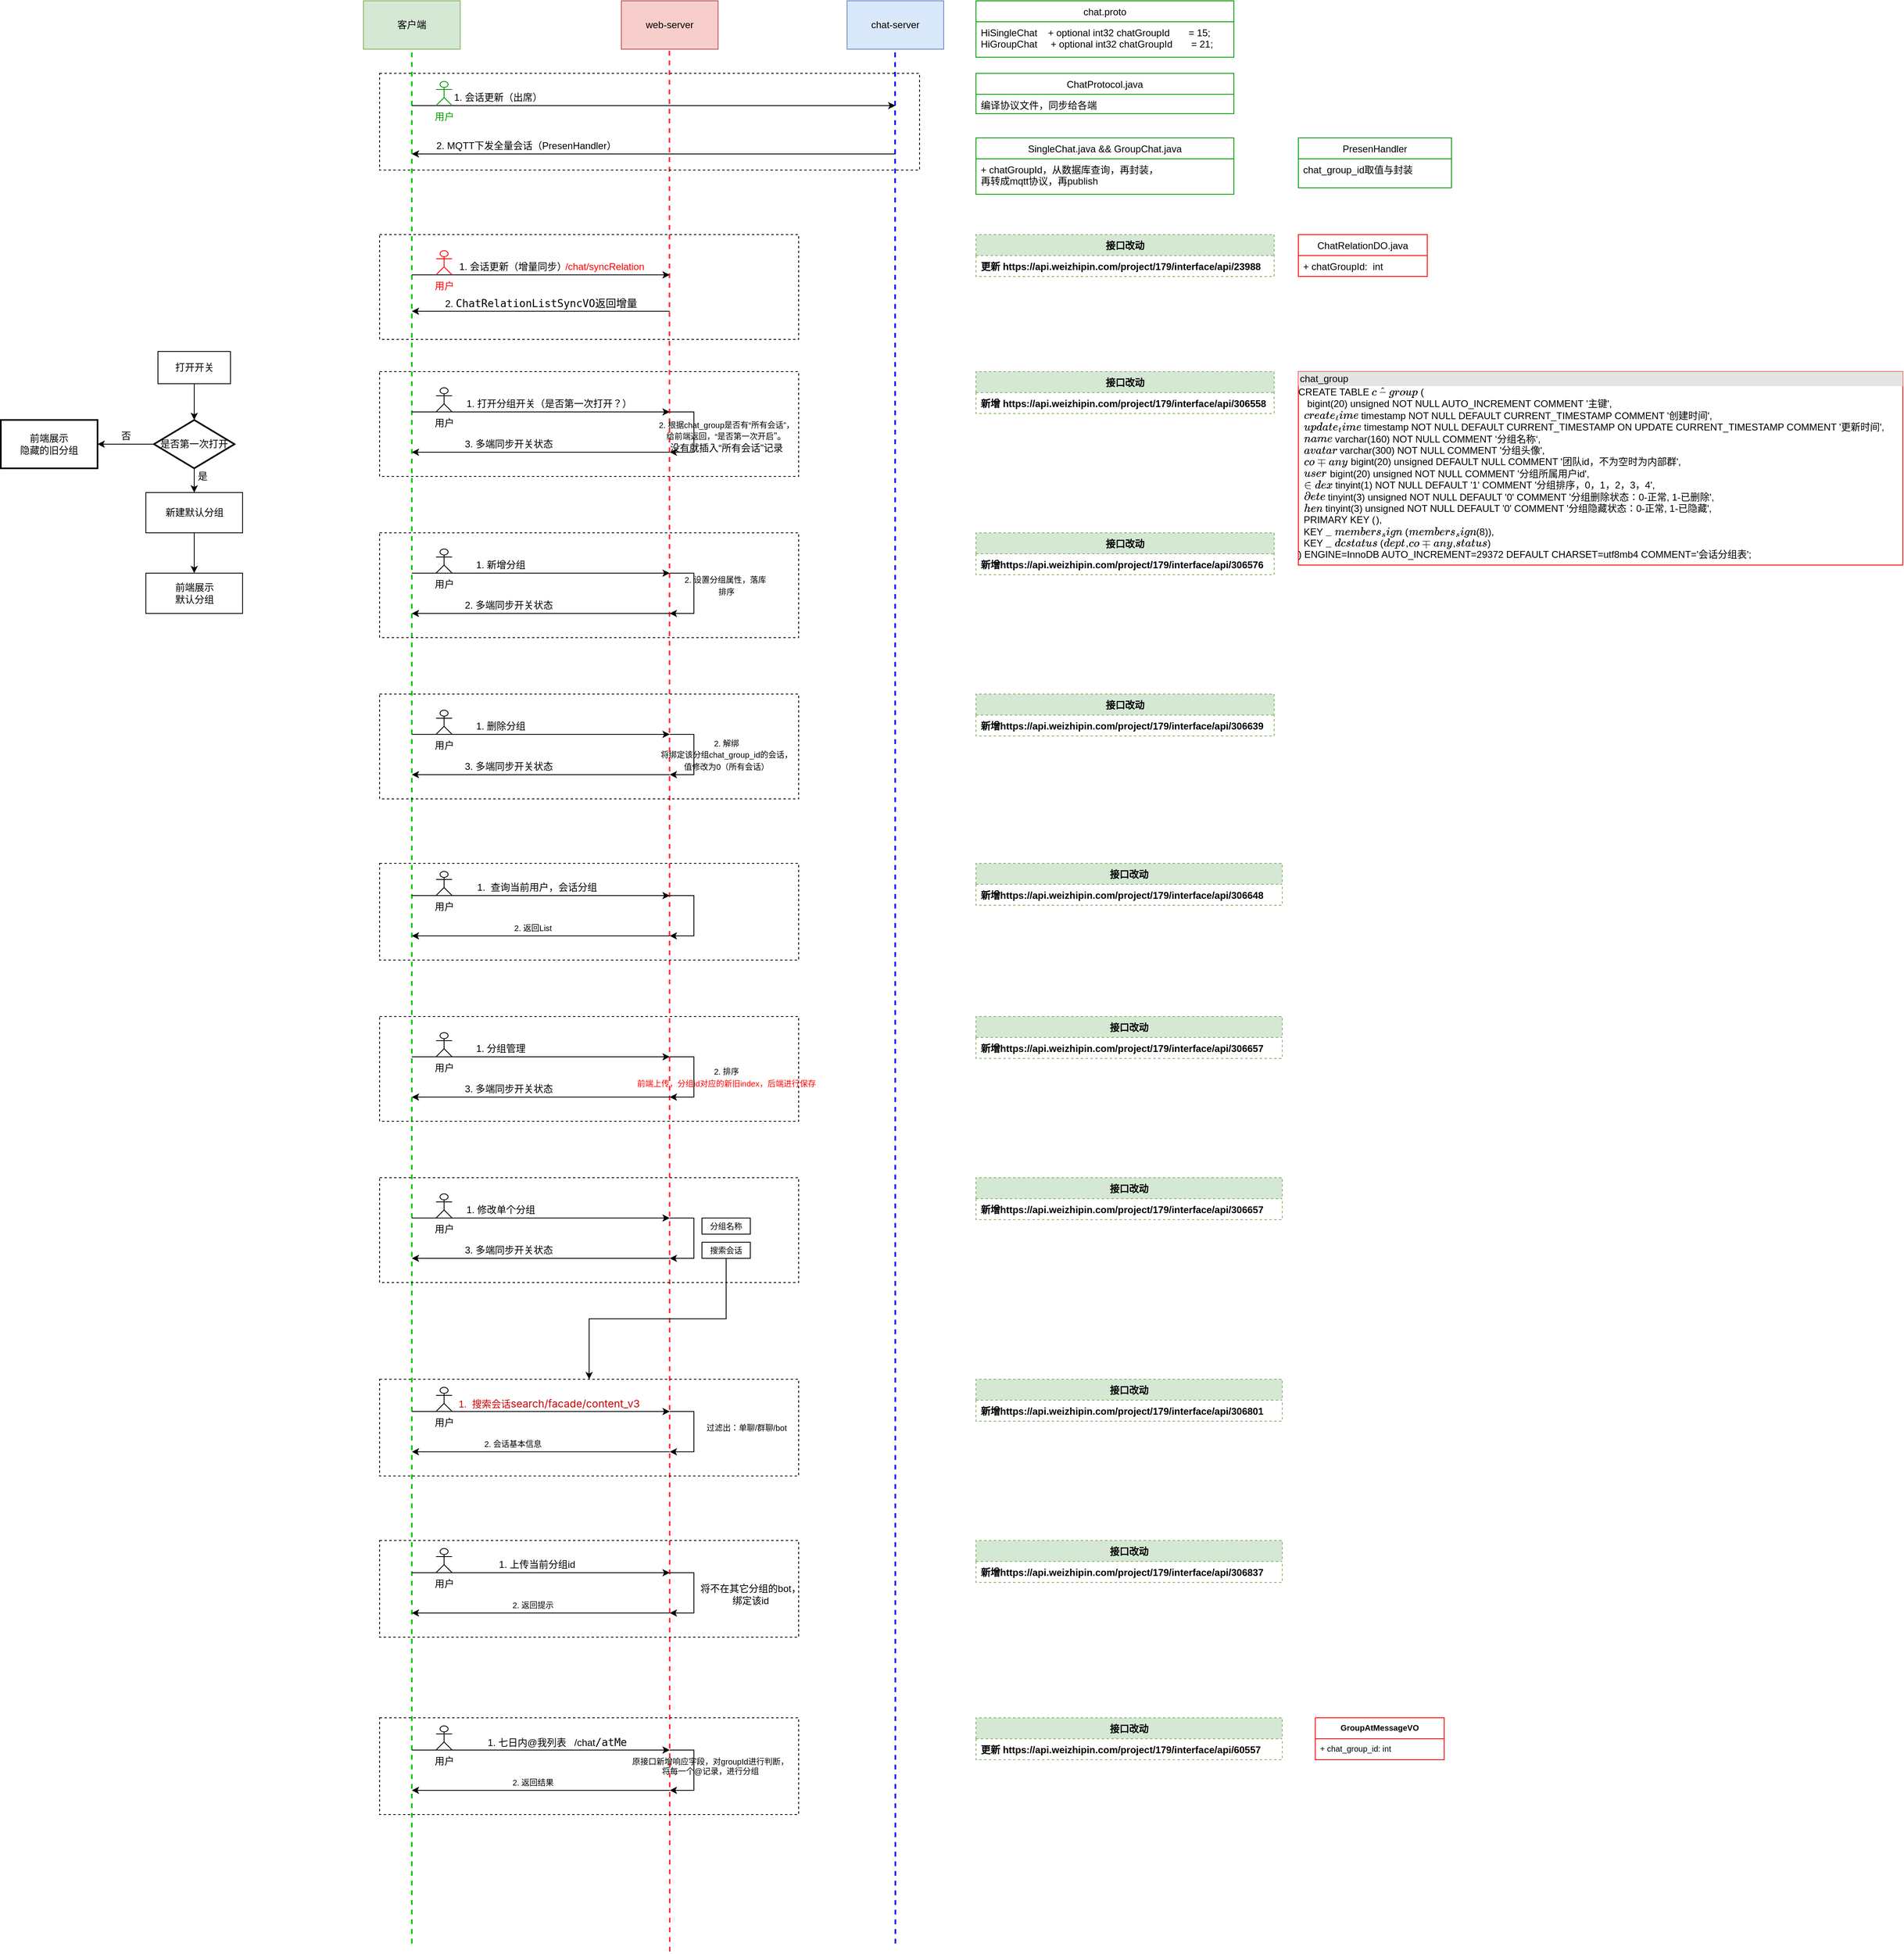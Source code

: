 <mxfile version="18.0.7" type="github">
  <diagram id="2Kw0UDBsUmubdd8x-OYx" name="Page-1">
    <mxGraphModel dx="2118" dy="706" grid="1" gridSize="10" guides="1" tooltips="1" connect="1" arrows="1" fold="1" page="1" pageScale="1" pageWidth="827" pageHeight="1169" math="0" shadow="0">
      <root>
        <mxCell id="0" />
        <mxCell id="1" parent="0" />
        <mxCell id="W-_6HZPZvxM8ELVaEarW-81" value="" style="rounded=0;whiteSpace=wrap;html=1;labelBackgroundColor=none;fontColor=#000000;strokeColor=#000000;dashed=1;fillColor=none;" parent="1" vertex="1">
          <mxGeometry x="80" y="530" width="520" height="130" as="geometry" />
        </mxCell>
        <mxCell id="W-_6HZPZvxM8ELVaEarW-2" value="客户端" style="rounded=0;whiteSpace=wrap;html=1;fillColor=#d5e8d4;strokeColor=#82b366;" parent="1" vertex="1">
          <mxGeometry x="60" y="70" width="120" height="60" as="geometry" />
        </mxCell>
        <mxCell id="W-_6HZPZvxM8ELVaEarW-3" value="web-server" style="rounded=0;whiteSpace=wrap;html=1;fillColor=#f8cecc;strokeColor=#b85450;" parent="1" vertex="1">
          <mxGeometry x="380" y="70" width="120" height="60" as="geometry" />
        </mxCell>
        <mxCell id="W-_6HZPZvxM8ELVaEarW-5" value="" style="endArrow=none;dashed=1;html=1;rounded=0;entryX=0.5;entryY=1;entryDx=0;entryDy=0;strokeColor=#00CC00;strokeWidth=2;" parent="1" target="W-_6HZPZvxM8ELVaEarW-2" edge="1">
          <mxGeometry width="50" height="50" relative="1" as="geometry">
            <mxPoint x="120" y="2480" as="sourcePoint" />
            <mxPoint x="530" y="240" as="targetPoint" />
          </mxGeometry>
        </mxCell>
        <mxCell id="W-_6HZPZvxM8ELVaEarW-6" value="" style="endArrow=none;html=1;rounded=0;entryX=0.5;entryY=1;entryDx=0;entryDy=0;strokeWidth=2;strokeColor=#FF3333;dashed=1;" parent="1" edge="1">
          <mxGeometry width="50" height="50" relative="1" as="geometry">
            <mxPoint x="440" y="2490" as="sourcePoint" />
            <mxPoint x="439.63" y="130" as="targetPoint" />
          </mxGeometry>
        </mxCell>
        <mxCell id="W-_6HZPZvxM8ELVaEarW-8" value="chat-server" style="rounded=0;whiteSpace=wrap;html=1;fillColor=#dae8fc;strokeColor=#6c8ebf;" parent="1" vertex="1">
          <mxGeometry x="660" y="70" width="120" height="60" as="geometry" />
        </mxCell>
        <mxCell id="W-_6HZPZvxM8ELVaEarW-9" value="" style="endArrow=none;dashed=1;html=1;entryX=0.5;entryY=1;entryDx=0;entryDy=0;strokeColor=#0000FF;curved=1;strokeWidth=2;" parent="1" edge="1">
          <mxGeometry width="50" height="50" relative="1" as="geometry">
            <mxPoint x="720" y="2480" as="sourcePoint" />
            <mxPoint x="719.63" y="130" as="targetPoint" />
          </mxGeometry>
        </mxCell>
        <mxCell id="W-_6HZPZvxM8ELVaEarW-14" value="" style="endArrow=classic;html=1;rounded=0;" parent="1" edge="1">
          <mxGeometry width="50" height="50" relative="1" as="geometry">
            <mxPoint x="120" y="200" as="sourcePoint" />
            <mxPoint x="720" y="200" as="targetPoint" />
          </mxGeometry>
        </mxCell>
        <mxCell id="W-_6HZPZvxM8ELVaEarW-15" value="&lt;span style=&quot;white-space: pre;&quot;&gt; &lt;/span&gt;1. 会话更新（出席）" style="text;html=1;align=center;verticalAlign=middle;resizable=0;points=[];autosize=1;strokeColor=none;fillColor=none;" parent="1" vertex="1">
          <mxGeometry x="150" y="180" width="150" height="20" as="geometry" />
        </mxCell>
        <mxCell id="W-_6HZPZvxM8ELVaEarW-16" value="&lt;font color=&quot;#009900&quot;&gt;用户&lt;/font&gt;" style="shape=umlActor;verticalLabelPosition=bottom;verticalAlign=top;html=1;strokeColor=#009900;" parent="1" vertex="1">
          <mxGeometry x="150" y="170" width="20" height="30" as="geometry" />
        </mxCell>
        <mxCell id="W-_6HZPZvxM8ELVaEarW-19" value="" style="endArrow=classic;html=1;rounded=0;" parent="1" edge="1">
          <mxGeometry width="50" height="50" relative="1" as="geometry">
            <mxPoint x="120" y="410" as="sourcePoint" />
            <mxPoint x="440" y="410" as="targetPoint" />
          </mxGeometry>
        </mxCell>
        <mxCell id="W-_6HZPZvxM8ELVaEarW-20" value="" style="endArrow=classic;html=1;rounded=0;" parent="1" edge="1">
          <mxGeometry width="50" height="50" relative="1" as="geometry">
            <mxPoint x="720" y="260" as="sourcePoint" />
            <mxPoint x="120" y="260" as="targetPoint" />
          </mxGeometry>
        </mxCell>
        <mxCell id="W-_6HZPZvxM8ELVaEarW-21" value="2. MQTT下发全量会话（PresenHandler）&amp;nbsp; &amp;nbsp; &amp;nbsp;" style="text;html=1;align=center;verticalAlign=middle;resizable=0;points=[];autosize=1;strokeColor=none;fillColor=none;" parent="1" vertex="1">
          <mxGeometry x="140" y="240" width="260" height="20" as="geometry" />
        </mxCell>
        <mxCell id="W-_6HZPZvxM8ELVaEarW-22" value="chat.proto" style="swimlane;fontStyle=0;childLayout=stackLayout;horizontal=1;startSize=26;fillColor=none;horizontalStack=0;resizeParent=1;resizeParentMax=0;resizeLast=0;collapsible=1;marginBottom=0;fontColor=default;strokeColor=#009900;" parent="1" vertex="1">
          <mxGeometry x="820" y="70" width="320" height="70" as="geometry" />
        </mxCell>
        <mxCell id="W-_6HZPZvxM8ELVaEarW-24" value="HiSingleChat    + optional int32 chatGroupId       = 15;&#xa;HiGroupChat     + optional int32 chatGroupId       = 21;" style="text;strokeColor=#009900;fillColor=none;align=left;verticalAlign=top;spacingLeft=4;spacingRight=4;overflow=hidden;rotatable=0;points=[[0,0.5],[1,0.5]];portConstraint=eastwest;labelBackgroundColor=default;" parent="W-_6HZPZvxM8ELVaEarW-22" vertex="1">
          <mxGeometry y="26" width="320" height="44" as="geometry" />
        </mxCell>
        <mxCell id="W-_6HZPZvxM8ELVaEarW-32" value="ChatProtocol.java" style="swimlane;fontStyle=0;childLayout=stackLayout;horizontal=1;startSize=26;fillColor=none;horizontalStack=0;resizeParent=1;resizeParentMax=0;resizeLast=0;collapsible=1;marginBottom=0;fontColor=default;strokeColor=#009900;" parent="1" vertex="1">
          <mxGeometry x="820" y="160" width="320" height="50" as="geometry" />
        </mxCell>
        <mxCell id="W-_6HZPZvxM8ELVaEarW-33" value="编译协议文件，同步给各端" style="text;strokeColor=#009900;fillColor=none;align=left;verticalAlign=top;spacingLeft=4;spacingRight=4;overflow=hidden;rotatable=0;points=[[0,0.5],[1,0.5]];portConstraint=eastwest;labelBackgroundColor=default;" parent="W-_6HZPZvxM8ELVaEarW-32" vertex="1">
          <mxGeometry y="26" width="320" height="24" as="geometry" />
        </mxCell>
        <mxCell id="W-_6HZPZvxM8ELVaEarW-34" value="SingleChat.java &amp;&amp; GroupChat.java" style="swimlane;fontStyle=0;childLayout=stackLayout;horizontal=1;startSize=26;fillColor=none;horizontalStack=0;resizeParent=1;resizeParentMax=0;resizeLast=0;collapsible=1;marginBottom=0;fontColor=default;strokeColor=#009900;" parent="1" vertex="1">
          <mxGeometry x="820" y="240" width="320" height="70" as="geometry" />
        </mxCell>
        <mxCell id="W-_6HZPZvxM8ELVaEarW-35" value="+ chatGroupId，从数据库查询，再封装，&#xa;再转成mqtt协议，再publish" style="text;strokeColor=#009900;fillColor=none;align=left;verticalAlign=top;spacingLeft=4;spacingRight=4;overflow=hidden;rotatable=0;points=[[0,0.5],[1,0.5]];portConstraint=eastwest;labelBackgroundColor=default;" parent="W-_6HZPZvxM8ELVaEarW-34" vertex="1">
          <mxGeometry y="26" width="320" height="44" as="geometry" />
        </mxCell>
        <mxCell id="W-_6HZPZvxM8ELVaEarW-55" value="&lt;font color=&quot;#ff0000&quot;&gt;用户&lt;/font&gt;" style="shape=umlActor;verticalLabelPosition=bottom;verticalAlign=top;html=1;strokeColor=#FF0000;" parent="1" vertex="1">
          <mxGeometry x="150" y="380" width="20" height="30" as="geometry" />
        </mxCell>
        <mxCell id="W-_6HZPZvxM8ELVaEarW-61" value="&lt;font color=&quot;#000000&quot;&gt;1. 会话更新（增量同步）&lt;/font&gt;" style="text;html=1;align=center;verticalAlign=middle;resizable=0;points=[];autosize=1;strokeColor=none;fillColor=none;fontColor=#009900;" parent="1" vertex="1">
          <mxGeometry x="170" y="390" width="150" height="20" as="geometry" />
        </mxCell>
        <mxCell id="W-_6HZPZvxM8ELVaEarW-64" value="/chat/syncRelation" style="text;html=1;align=center;verticalAlign=middle;resizable=0;points=[];autosize=1;strokeColor=none;fillColor=none;fontColor=#FF0000;" parent="1" vertex="1">
          <mxGeometry x="304" y="390" width="110" height="20" as="geometry" />
        </mxCell>
        <mxCell id="W-_6HZPZvxM8ELVaEarW-66" value="ChatRelationDO.java" style="swimlane;fontStyle=0;align=center;verticalAlign=top;childLayout=stackLayout;horizontal=1;startSize=26;horizontalStack=0;resizeParent=1;resizeParentMax=0;resizeLast=0;collapsible=1;marginBottom=0;labelBackgroundColor=none;fontColor=#000000;strokeColor=#FF0000;" parent="1" vertex="1">
          <mxGeometry x="1220" y="360" width="160" height="52" as="geometry" />
        </mxCell>
        <mxCell id="W-_6HZPZvxM8ELVaEarW-67" value="+ chatGroupId:  int" style="text;strokeColor=#FF0000;fillColor=none;align=left;verticalAlign=top;spacingLeft=4;spacingRight=4;overflow=hidden;rotatable=0;points=[[0,0.5],[1,0.5]];portConstraint=eastwest;labelBackgroundColor=none;fontColor=#000000;" parent="W-_6HZPZvxM8ELVaEarW-66" vertex="1">
          <mxGeometry y="26" width="160" height="26" as="geometry" />
        </mxCell>
        <mxCell id="W-_6HZPZvxM8ELVaEarW-70" value="" style="endArrow=classic;html=1;rounded=0;" parent="1" edge="1">
          <mxGeometry width="50" height="50" relative="1" as="geometry">
            <mxPoint x="440" y="455.09" as="sourcePoint" />
            <mxPoint x="120" y="455.09" as="targetPoint" />
          </mxGeometry>
        </mxCell>
        <mxCell id="W-_6HZPZvxM8ELVaEarW-71" value="2.&amp;nbsp;&lt;span style=&quot;font-family: &amp;quot;JetBrains Mono&amp;quot;, monospace; font-size: 9.8pt;&quot;&gt;ChatRelationListSyncVO返回增量&lt;/span&gt;" style="text;html=1;align=center;verticalAlign=middle;resizable=0;points=[];autosize=1;strokeColor=none;fillColor=none;fontColor=#000000;" parent="1" vertex="1">
          <mxGeometry x="155" y="435.09" width="250" height="20" as="geometry" />
        </mxCell>
        <mxCell id="W-_6HZPZvxM8ELVaEarW-74" value="" style="endArrow=classic;html=1;rounded=0;" parent="1" edge="1">
          <mxGeometry width="50" height="50" relative="1" as="geometry">
            <mxPoint x="120" y="580" as="sourcePoint" />
            <mxPoint x="440" y="580" as="targetPoint" />
          </mxGeometry>
        </mxCell>
        <mxCell id="W-_6HZPZvxM8ELVaEarW-75" value="用户" style="shape=umlActor;verticalLabelPosition=bottom;verticalAlign=top;html=1;strokeColor=#000000;" parent="1" vertex="1">
          <mxGeometry x="150" y="550" width="20" height="30" as="geometry" />
        </mxCell>
        <mxCell id="W-_6HZPZvxM8ELVaEarW-78" value="1. 打开分组开关（是否第一次打开？）" style="text;html=1;align=center;verticalAlign=middle;resizable=0;points=[];autosize=1;strokeColor=none;fillColor=none;fontColor=#000000;" parent="1" vertex="1">
          <mxGeometry x="180" y="560" width="220" height="20" as="geometry" />
        </mxCell>
        <mxCell id="W-_6HZPZvxM8ELVaEarW-79" value="" style="endArrow=classic;html=1;rounded=0;" parent="1" edge="1">
          <mxGeometry width="50" height="50" relative="1" as="geometry">
            <mxPoint x="440" y="630" as="sourcePoint" />
            <mxPoint x="120" y="630" as="targetPoint" />
          </mxGeometry>
        </mxCell>
        <mxCell id="W-_6HZPZvxM8ELVaEarW-80" value="3. 多端同步开关状态" style="text;html=1;align=center;verticalAlign=middle;resizable=0;points=[];autosize=1;strokeColor=none;fillColor=none;fontColor=#000000;" parent="1" vertex="1">
          <mxGeometry x="180" y="610" width="120" height="20" as="geometry" />
        </mxCell>
        <mxCell id="W-_6HZPZvxM8ELVaEarW-82" value="" style="endArrow=classic;html=1;rounded=0;fontColor=#000000;" parent="1" edge="1">
          <mxGeometry width="50" height="50" relative="1" as="geometry">
            <mxPoint x="440" y="580" as="sourcePoint" />
            <mxPoint x="440" y="630" as="targetPoint" />
            <Array as="points">
              <mxPoint x="470" y="580" />
              <mxPoint x="470" y="630" />
            </Array>
          </mxGeometry>
        </mxCell>
        <mxCell id="W-_6HZPZvxM8ELVaEarW-87" value="&lt;font style=&quot;font-size: 10px;&quot;&gt;2. 根据chat_group是否有“所有会话”，&lt;br style=&quot;font-size: 10px;&quot;&gt;给前端返回，“是否第一次开启&lt;/font&gt;”。&lt;br&gt;没有就插入“所有会话”记录" style="text;html=1;align=center;verticalAlign=middle;resizable=0;points=[];autosize=1;strokeColor=none;fillColor=none;fontColor=#000000;" parent="1" vertex="1">
          <mxGeometry x="400" y="585" width="220" height="50" as="geometry" />
        </mxCell>
        <mxCell id="W-_6HZPZvxM8ELVaEarW-88" value="" style="rounded=0;whiteSpace=wrap;html=1;labelBackgroundColor=none;fontColor=#000000;strokeColor=#000000;dashed=1;fillColor=none;" parent="1" vertex="1">
          <mxGeometry x="80" y="730" width="520" height="130" as="geometry" />
        </mxCell>
        <mxCell id="W-_6HZPZvxM8ELVaEarW-89" value="" style="endArrow=classic;html=1;rounded=0;" parent="1" edge="1">
          <mxGeometry width="50" height="50" relative="1" as="geometry">
            <mxPoint x="120" y="780" as="sourcePoint" />
            <mxPoint x="440" y="780" as="targetPoint" />
          </mxGeometry>
        </mxCell>
        <mxCell id="W-_6HZPZvxM8ELVaEarW-90" value="用户" style="shape=umlActor;verticalLabelPosition=bottom;verticalAlign=top;html=1;strokeColor=#000000;" parent="1" vertex="1">
          <mxGeometry x="150" y="750" width="20" height="30" as="geometry" />
        </mxCell>
        <mxCell id="W-_6HZPZvxM8ELVaEarW-91" value="1. 新增分组" style="text;html=1;align=center;verticalAlign=middle;resizable=0;points=[];autosize=1;strokeColor=none;fillColor=none;fontColor=#000000;" parent="1" vertex="1">
          <mxGeometry x="190" y="760" width="80" height="20" as="geometry" />
        </mxCell>
        <mxCell id="W-_6HZPZvxM8ELVaEarW-92" value="" style="endArrow=classic;html=1;rounded=0;" parent="1" edge="1">
          <mxGeometry width="50" height="50" relative="1" as="geometry">
            <mxPoint x="440" y="830" as="sourcePoint" />
            <mxPoint x="120" y="830" as="targetPoint" />
          </mxGeometry>
        </mxCell>
        <mxCell id="W-_6HZPZvxM8ELVaEarW-93" value="2. 多端同步开关状态" style="text;html=1;align=center;verticalAlign=middle;resizable=0;points=[];autosize=1;strokeColor=none;fillColor=none;fontColor=#000000;" parent="1" vertex="1">
          <mxGeometry x="180" y="810" width="120" height="20" as="geometry" />
        </mxCell>
        <mxCell id="W-_6HZPZvxM8ELVaEarW-94" value="" style="endArrow=classic;html=1;rounded=0;fontColor=#000000;" parent="1" edge="1">
          <mxGeometry width="50" height="50" relative="1" as="geometry">
            <mxPoint x="440" y="780" as="sourcePoint" />
            <mxPoint x="440" y="830" as="targetPoint" />
            <Array as="points">
              <mxPoint x="470" y="780" />
              <mxPoint x="470" y="830" />
            </Array>
          </mxGeometry>
        </mxCell>
        <mxCell id="W-_6HZPZvxM8ELVaEarW-95" value="&lt;span style=&quot;font-size: 10px;&quot;&gt;2. 设置分组属性，落库&amp;nbsp;&lt;br&gt;排序&lt;br&gt;&lt;/span&gt;" style="text;html=1;align=center;verticalAlign=middle;resizable=0;points=[];autosize=1;strokeColor=none;fillColor=none;fontColor=#000000;" parent="1" vertex="1">
          <mxGeometry x="440" y="780" width="140" height="30" as="geometry" />
        </mxCell>
        <mxCell id="W-_6HZPZvxM8ELVaEarW-96" value="&lt;div style=&quot;box-sizing:border-box;width:100%;background:#e4e4e4;padding:2px;&quot;&gt;chat_group&lt;/div&gt;&lt;div&gt;CREATE TABLE `chat_group` (&lt;/div&gt;&lt;div&gt;&amp;nbsp; `id` bigint(20) unsigned NOT NULL AUTO_INCREMENT COMMENT &#39;主键&#39;,&lt;/div&gt;&lt;div&gt;&amp;nbsp; `create_time` timestamp NOT NULL DEFAULT CURRENT_TIMESTAMP COMMENT &#39;创建时间&#39;,&lt;/div&gt;&lt;div&gt;&amp;nbsp; `update_time` timestamp NOT NULL DEFAULT CURRENT_TIMESTAMP ON UPDATE CURRENT_TIMESTAMP COMMENT &#39;更新时间&#39;,&lt;/div&gt;&lt;div&gt;&amp;nbsp; `name` varchar(160) NOT NULL COMMENT ‘分组名称‘,&lt;/div&gt;&lt;div&gt;&amp;nbsp; `avatar` varchar(300) NOT NULL COMMENT &#39;分组头像&#39;,&lt;/div&gt;&lt;div&gt;&amp;nbsp; `company_id` bigint(20) unsigned DEFAULT NULL COMMENT &#39;团队id，不为空时为内部群&#39;,&lt;/div&gt;&lt;div&gt;&amp;nbsp; `user_id` bigint(20) unsigned NOT NULL COMMENT &#39;分组所属用户id&#39;,&lt;/div&gt;&lt;div&gt;&amp;nbsp; `index` tinyint(1) NOT NULL DEFAULT &#39;1&#39; COMMENT &#39;分组排序，0，1，2，3，4&#39;,&lt;/div&gt;&lt;div&gt;&amp;nbsp; `delete` tinyint(3) unsigned NOT NULL DEFAULT &#39;0&#39; COMMENT &#39;分组删除状态：0-正常, 1-已删除&#39;,&lt;/div&gt;&lt;div&gt;&amp;nbsp; `hidden` tinyint(3) unsigned NOT NULL DEFAULT &#39;0&#39; COMMENT &#39;分组隐藏状态：0-正常, 1-已隐藏&#39;,&lt;/div&gt;&lt;div&gt;&amp;nbsp; PRIMARY KEY (`id`),&lt;/div&gt;&lt;div&gt;&amp;nbsp; KEY `idx_members_sign` (`members_sign`(8)),&lt;/div&gt;&lt;div&gt;&amp;nbsp; KEY `idx_did_cid_status` (`dept_id`,`company_id`,`status`)&lt;/div&gt;&lt;div&gt;) ENGINE=InnoDB AUTO_INCREMENT=29372 DEFAULT CHARSET=utf8mb4 COMMENT=&#39;会话分组表&#39;;&lt;/div&gt;" style="verticalAlign=top;align=left;overflow=fill;html=1;labelBackgroundColor=none;fontColor=#000000;strokeColor=#FF0000;" parent="1" vertex="1">
          <mxGeometry x="1220" y="530" width="750" height="240" as="geometry" />
        </mxCell>
        <mxCell id="W-_6HZPZvxM8ELVaEarW-97" value="" style="rounded=0;whiteSpace=wrap;html=1;labelBackgroundColor=none;fontColor=#000000;strokeColor=#000000;dashed=1;fillColor=none;" parent="1" vertex="1">
          <mxGeometry x="80" y="930" width="520" height="130" as="geometry" />
        </mxCell>
        <mxCell id="W-_6HZPZvxM8ELVaEarW-98" value="" style="endArrow=classic;html=1;rounded=0;" parent="1" edge="1">
          <mxGeometry width="50" height="50" relative="1" as="geometry">
            <mxPoint x="120" y="980" as="sourcePoint" />
            <mxPoint x="440" y="980" as="targetPoint" />
          </mxGeometry>
        </mxCell>
        <mxCell id="W-_6HZPZvxM8ELVaEarW-99" value="用户" style="shape=umlActor;verticalLabelPosition=bottom;verticalAlign=top;html=1;strokeColor=#000000;" parent="1" vertex="1">
          <mxGeometry x="150" y="950" width="20" height="30" as="geometry" />
        </mxCell>
        <mxCell id="W-_6HZPZvxM8ELVaEarW-100" value="1. 删除分组" style="text;html=1;align=center;verticalAlign=middle;resizable=0;points=[];autosize=1;strokeColor=none;fillColor=none;fontColor=#000000;" parent="1" vertex="1">
          <mxGeometry x="190" y="960" width="80" height="20" as="geometry" />
        </mxCell>
        <mxCell id="W-_6HZPZvxM8ELVaEarW-101" value="" style="endArrow=classic;html=1;rounded=0;" parent="1" edge="1">
          <mxGeometry width="50" height="50" relative="1" as="geometry">
            <mxPoint x="440" y="1030" as="sourcePoint" />
            <mxPoint x="120" y="1030" as="targetPoint" />
          </mxGeometry>
        </mxCell>
        <mxCell id="W-_6HZPZvxM8ELVaEarW-102" value="3. 多端同步开关状态" style="text;html=1;align=center;verticalAlign=middle;resizable=0;points=[];autosize=1;strokeColor=none;fillColor=none;fontColor=#000000;" parent="1" vertex="1">
          <mxGeometry x="180" y="1010" width="120" height="20" as="geometry" />
        </mxCell>
        <mxCell id="W-_6HZPZvxM8ELVaEarW-103" value="" style="endArrow=classic;html=1;rounded=0;fontColor=#000000;" parent="1" edge="1">
          <mxGeometry width="50" height="50" relative="1" as="geometry">
            <mxPoint x="440" y="980" as="sourcePoint" />
            <mxPoint x="440" y="1030" as="targetPoint" />
            <Array as="points">
              <mxPoint x="470" y="980" />
              <mxPoint x="470" y="1030" />
            </Array>
          </mxGeometry>
        </mxCell>
        <mxCell id="W-_6HZPZvxM8ELVaEarW-104" value="&lt;span style=&quot;font-size: 10px;&quot;&gt;2. 解绑&lt;br&gt;将绑定该分组chat_group_id的会话，&lt;br&gt;值修改为0（所有会话）&lt;br&gt;&lt;/span&gt;" style="text;html=1;align=center;verticalAlign=middle;resizable=0;points=[];autosize=1;strokeColor=none;fillColor=none;fontColor=#000000;" parent="1" vertex="1">
          <mxGeometry x="405" y="980" width="210" height="50" as="geometry" />
        </mxCell>
        <mxCell id="W-_6HZPZvxM8ELVaEarW-105" value="" style="rounded=0;whiteSpace=wrap;html=1;labelBackgroundColor=none;fontColor=#000000;strokeColor=#000000;dashed=1;fillColor=none;" parent="1" vertex="1">
          <mxGeometry x="80" y="1330" width="520" height="130" as="geometry" />
        </mxCell>
        <mxCell id="W-_6HZPZvxM8ELVaEarW-106" value="" style="endArrow=classic;html=1;rounded=0;" parent="1" edge="1">
          <mxGeometry width="50" height="50" relative="1" as="geometry">
            <mxPoint x="120" y="1380.0" as="sourcePoint" />
            <mxPoint x="440" y="1380.0" as="targetPoint" />
          </mxGeometry>
        </mxCell>
        <mxCell id="W-_6HZPZvxM8ELVaEarW-107" value="用户" style="shape=umlActor;verticalLabelPosition=bottom;verticalAlign=top;html=1;strokeColor=#000000;" parent="1" vertex="1">
          <mxGeometry x="150" y="1350" width="20" height="30" as="geometry" />
        </mxCell>
        <mxCell id="W-_6HZPZvxM8ELVaEarW-108" value="1. 分组管理" style="text;html=1;align=center;verticalAlign=middle;resizable=0;points=[];autosize=1;strokeColor=none;fillColor=none;fontColor=#000000;" parent="1" vertex="1">
          <mxGeometry x="190" y="1360" width="80" height="20" as="geometry" />
        </mxCell>
        <mxCell id="W-_6HZPZvxM8ELVaEarW-109" value="" style="endArrow=classic;html=1;rounded=0;" parent="1" edge="1">
          <mxGeometry width="50" height="50" relative="1" as="geometry">
            <mxPoint x="440" y="1430.0" as="sourcePoint" />
            <mxPoint x="120" y="1430.0" as="targetPoint" />
          </mxGeometry>
        </mxCell>
        <mxCell id="W-_6HZPZvxM8ELVaEarW-110" value="3. 多端同步开关状态" style="text;html=1;align=center;verticalAlign=middle;resizable=0;points=[];autosize=1;strokeColor=none;fillColor=none;fontColor=#000000;" parent="1" vertex="1">
          <mxGeometry x="180" y="1410" width="120" height="20" as="geometry" />
        </mxCell>
        <mxCell id="W-_6HZPZvxM8ELVaEarW-111" value="" style="endArrow=classic;html=1;rounded=0;fontColor=#000000;" parent="1" edge="1">
          <mxGeometry width="50" height="50" relative="1" as="geometry">
            <mxPoint x="440" y="1380.0" as="sourcePoint" />
            <mxPoint x="440" y="1430.0" as="targetPoint" />
            <Array as="points">
              <mxPoint x="470" y="1380" />
              <mxPoint x="470" y="1430" />
            </Array>
          </mxGeometry>
        </mxCell>
        <mxCell id="W-_6HZPZvxM8ELVaEarW-112" value="&lt;span style=&quot;font-size: 10px;&quot;&gt;2. 排序&lt;br&gt;&lt;font color=&quot;#ff0000&quot;&gt;前端上传，分组id对应的新旧index，后端进行保存&lt;/font&gt;&lt;br&gt;&lt;/span&gt;" style="text;html=1;align=center;verticalAlign=middle;resizable=0;points=[];autosize=1;strokeColor=none;fillColor=none;fontColor=#000000;" parent="1" vertex="1">
          <mxGeometry x="370" y="1390" width="280" height="30" as="geometry" />
        </mxCell>
        <mxCell id="W-_6HZPZvxM8ELVaEarW-113" value="" style="rounded=0;whiteSpace=wrap;html=1;labelBackgroundColor=none;fontColor=#000000;strokeColor=#000000;dashed=1;fillColor=none;" parent="1" vertex="1">
          <mxGeometry x="80" y="1530" width="520" height="130" as="geometry" />
        </mxCell>
        <mxCell id="W-_6HZPZvxM8ELVaEarW-114" value="" style="endArrow=classic;html=1;rounded=0;" parent="1" edge="1">
          <mxGeometry width="50" height="50" relative="1" as="geometry">
            <mxPoint x="120" y="1580" as="sourcePoint" />
            <mxPoint x="440" y="1580" as="targetPoint" />
          </mxGeometry>
        </mxCell>
        <mxCell id="W-_6HZPZvxM8ELVaEarW-115" value="用户" style="shape=umlActor;verticalLabelPosition=bottom;verticalAlign=top;html=1;strokeColor=#000000;" parent="1" vertex="1">
          <mxGeometry x="150" y="1550" width="20" height="30" as="geometry" />
        </mxCell>
        <mxCell id="W-_6HZPZvxM8ELVaEarW-116" value="1. 修改单个分组" style="text;html=1;align=center;verticalAlign=middle;resizable=0;points=[];autosize=1;strokeColor=none;fillColor=none;fontColor=#000000;" parent="1" vertex="1">
          <mxGeometry x="180" y="1560" width="100" height="20" as="geometry" />
        </mxCell>
        <mxCell id="W-_6HZPZvxM8ELVaEarW-117" value="" style="endArrow=classic;html=1;rounded=0;" parent="1" edge="1">
          <mxGeometry width="50" height="50" relative="1" as="geometry">
            <mxPoint x="440" y="1630" as="sourcePoint" />
            <mxPoint x="120" y="1630" as="targetPoint" />
          </mxGeometry>
        </mxCell>
        <mxCell id="W-_6HZPZvxM8ELVaEarW-118" value="3. 多端同步开关状态" style="text;html=1;align=center;verticalAlign=middle;resizable=0;points=[];autosize=1;strokeColor=none;fillColor=none;fontColor=#000000;" parent="1" vertex="1">
          <mxGeometry x="180" y="1610" width="120" height="20" as="geometry" />
        </mxCell>
        <mxCell id="W-_6HZPZvxM8ELVaEarW-119" value="" style="endArrow=classic;html=1;rounded=0;fontColor=#000000;" parent="1" edge="1">
          <mxGeometry width="50" height="50" relative="1" as="geometry">
            <mxPoint x="440" y="1580" as="sourcePoint" />
            <mxPoint x="440" y="1630" as="targetPoint" />
            <Array as="points">
              <mxPoint x="470" y="1580" />
              <mxPoint x="470" y="1630" />
            </Array>
          </mxGeometry>
        </mxCell>
        <mxCell id="W-_6HZPZvxM8ELVaEarW-120" value="&lt;span style=&quot;font-size: 10px;&quot;&gt;&lt;br&gt;&lt;br&gt;&lt;/span&gt;" style="text;html=1;align=center;verticalAlign=middle;resizable=0;points=[];autosize=1;strokeColor=none;fillColor=none;fontColor=#000000;" parent="1" vertex="1">
          <mxGeometry x="500" y="1590" width="20" height="30" as="geometry" />
        </mxCell>
        <mxCell id="W-_6HZPZvxM8ELVaEarW-121" value="&lt;span style=&quot;color: rgb(0, 0, 0);&quot;&gt;分组名称&lt;/span&gt;" style="rounded=0;whiteSpace=wrap;html=1;labelBackgroundColor=none;fontSize=10;fontColor=#FF0000;strokeColor=#000000;fillColor=none;" parent="1" vertex="1">
          <mxGeometry x="480" y="1580" width="60" height="20" as="geometry" />
        </mxCell>
        <mxCell id="W-_6HZPZvxM8ELVaEarW-124" value="" style="edgeStyle=orthogonalEdgeStyle;rounded=0;orthogonalLoop=1;jettySize=auto;html=1;fontSize=10;fontColor=#FF0000;" parent="1" source="W-_6HZPZvxM8ELVaEarW-122" target="W-_6HZPZvxM8ELVaEarW-123" edge="1">
          <mxGeometry relative="1" as="geometry" />
        </mxCell>
        <mxCell id="W-_6HZPZvxM8ELVaEarW-122" value="&lt;span style=&quot;color: rgb(0, 0, 0);&quot;&gt;搜索会话&lt;/span&gt;" style="rounded=0;whiteSpace=wrap;html=1;labelBackgroundColor=none;fontSize=10;fontColor=#FF0000;strokeColor=#000000;fillColor=none;" parent="1" vertex="1">
          <mxGeometry x="480" y="1610" width="60" height="20" as="geometry" />
        </mxCell>
        <mxCell id="W-_6HZPZvxM8ELVaEarW-123" value="" style="whiteSpace=wrap;html=1;fontSize=10;fillColor=none;strokeColor=#000000;fontColor=#FF0000;rounded=0;labelBackgroundColor=none;dashed=1;" parent="1" vertex="1">
          <mxGeometry x="80" y="1780" width="520" height="120" as="geometry" />
        </mxCell>
        <mxCell id="W-_6HZPZvxM8ELVaEarW-125" value="" style="endArrow=classic;html=1;rounded=0;" parent="1" edge="1">
          <mxGeometry width="50" height="50" relative="1" as="geometry">
            <mxPoint x="120" y="1820" as="sourcePoint" />
            <mxPoint x="440" y="1820" as="targetPoint" />
          </mxGeometry>
        </mxCell>
        <mxCell id="W-_6HZPZvxM8ELVaEarW-126" value="用户" style="shape=umlActor;verticalLabelPosition=bottom;verticalAlign=top;html=1;strokeColor=#000000;" parent="1" vertex="1">
          <mxGeometry x="150" y="1790" width="20" height="30" as="geometry" />
        </mxCell>
        <mxCell id="W-_6HZPZvxM8ELVaEarW-127" value="&lt;font color=&quot;#cc0000&quot;&gt;1.&amp;nbsp; 搜索会话&lt;span style=&quot;font-family: -apple-system, &amp;quot;system-ui&amp;quot;, &amp;quot;Segoe UI&amp;quot;, Roboto, &amp;quot;Helvetica Neue&amp;quot;, Helvetica, &amp;quot;PingFang SC&amp;quot;, &amp;quot;Hiragino Sans GB&amp;quot;, &amp;quot;Microsoft YaHei&amp;quot;, SimSun, sans-serif; font-size: 13px; text-align: start; background-color: rgb(255, 255, 255);&quot;&gt;search/facade/content_v3&lt;/span&gt;&lt;/font&gt;" style="text;html=1;align=center;verticalAlign=middle;resizable=0;points=[];autosize=1;strokeColor=none;fillColor=none;fontColor=#000000;" parent="1" vertex="1">
          <mxGeometry x="170" y="1800" width="240" height="20" as="geometry" />
        </mxCell>
        <mxCell id="W-_6HZPZvxM8ELVaEarW-128" value="" style="endArrow=classic;html=1;rounded=0;" parent="1" edge="1">
          <mxGeometry width="50" height="50" relative="1" as="geometry">
            <mxPoint x="440" y="1870" as="sourcePoint" />
            <mxPoint x="120" y="1870" as="targetPoint" />
          </mxGeometry>
        </mxCell>
        <mxCell id="W-_6HZPZvxM8ELVaEarW-130" value="" style="endArrow=classic;html=1;rounded=0;fontColor=#000000;" parent="1" edge="1">
          <mxGeometry width="50" height="50" relative="1" as="geometry">
            <mxPoint x="440" y="1820" as="sourcePoint" />
            <mxPoint x="440" y="1870" as="targetPoint" />
            <Array as="points">
              <mxPoint x="470" y="1820" />
              <mxPoint x="470" y="1870" />
            </Array>
          </mxGeometry>
        </mxCell>
        <mxCell id="W-_6HZPZvxM8ELVaEarW-131" value="&lt;span style=&quot;font-size: 10px;&quot;&gt;过滤出：单聊/群聊/bot&lt;br&gt;&lt;/span&gt;" style="text;html=1;align=center;verticalAlign=middle;resizable=0;points=[];autosize=1;strokeColor=none;fillColor=none;fontColor=#000000;" parent="1" vertex="1">
          <mxGeometry x="470" y="1830" width="130" height="20" as="geometry" />
        </mxCell>
        <mxCell id="W-_6HZPZvxM8ELVaEarW-132" value="" style="whiteSpace=wrap;html=1;fontSize=10;fillColor=none;strokeColor=#000000;fontColor=#FF0000;rounded=0;labelBackgroundColor=none;dashed=1;" parent="1" vertex="1">
          <mxGeometry x="80" y="1980" width="520" height="120" as="geometry" />
        </mxCell>
        <mxCell id="W-_6HZPZvxM8ELVaEarW-133" value="" style="endArrow=classic;html=1;rounded=0;" parent="1" edge="1">
          <mxGeometry width="50" height="50" relative="1" as="geometry">
            <mxPoint x="120" y="2020" as="sourcePoint" />
            <mxPoint x="440" y="2020" as="targetPoint" />
          </mxGeometry>
        </mxCell>
        <mxCell id="W-_6HZPZvxM8ELVaEarW-134" value="用户" style="shape=umlActor;verticalLabelPosition=bottom;verticalAlign=top;html=1;strokeColor=#000000;" parent="1" vertex="1">
          <mxGeometry x="150" y="1990" width="20" height="30" as="geometry" />
        </mxCell>
        <mxCell id="W-_6HZPZvxM8ELVaEarW-135" value="1. 上传当前分组id" style="text;html=1;align=center;verticalAlign=middle;resizable=0;points=[];autosize=1;strokeColor=none;fillColor=none;fontColor=#000000;" parent="1" vertex="1">
          <mxGeometry x="220" y="2000" width="110" height="20" as="geometry" />
        </mxCell>
        <mxCell id="W-_6HZPZvxM8ELVaEarW-136" value="" style="endArrow=classic;html=1;rounded=0;" parent="1" edge="1">
          <mxGeometry width="50" height="50" relative="1" as="geometry">
            <mxPoint x="440" y="2070" as="sourcePoint" />
            <mxPoint x="120" y="2070" as="targetPoint" />
          </mxGeometry>
        </mxCell>
        <mxCell id="W-_6HZPZvxM8ELVaEarW-137" value="" style="endArrow=classic;html=1;rounded=0;fontColor=#000000;" parent="1" edge="1">
          <mxGeometry width="50" height="50" relative="1" as="geometry">
            <mxPoint x="440" y="2020" as="sourcePoint" />
            <mxPoint x="440" y="2070" as="targetPoint" />
            <Array as="points">
              <mxPoint x="470" y="2020" />
              <mxPoint x="470" y="2070" />
            </Array>
          </mxGeometry>
        </mxCell>
        <mxCell id="W-_6HZPZvxM8ELVaEarW-139" value="&lt;span style=&quot;font-size: 10px;&quot;&gt;2. 会话基本信息&lt;br&gt;&lt;/span&gt;" style="text;html=1;align=center;verticalAlign=middle;resizable=0;points=[];autosize=1;strokeColor=none;fillColor=none;fontColor=#000000;" parent="1" vertex="1">
          <mxGeometry x="195" y="1850" width="100" height="20" as="geometry" />
        </mxCell>
        <mxCell id="W-_6HZPZvxM8ELVaEarW-140" value="2. 返回提示" style="text;html=1;align=center;verticalAlign=middle;resizable=0;points=[];autosize=1;strokeColor=none;fillColor=none;fontSize=10;fontColor=#000000;" parent="1" vertex="1">
          <mxGeometry x="230" y="2050" width="80" height="20" as="geometry" />
        </mxCell>
        <mxCell id="W-_6HZPZvxM8ELVaEarW-141" value="" style="whiteSpace=wrap;html=1;fontSize=10;fillColor=none;strokeColor=#000000;fontColor=#FF0000;rounded=0;labelBackgroundColor=none;dashed=1;" parent="1" vertex="1">
          <mxGeometry x="80" y="1140" width="520" height="120" as="geometry" />
        </mxCell>
        <mxCell id="W-_6HZPZvxM8ELVaEarW-142" value="" style="endArrow=classic;html=1;rounded=0;" parent="1" edge="1">
          <mxGeometry width="50" height="50" relative="1" as="geometry">
            <mxPoint x="120" y="1180" as="sourcePoint" />
            <mxPoint x="440" y="1180" as="targetPoint" />
          </mxGeometry>
        </mxCell>
        <mxCell id="W-_6HZPZvxM8ELVaEarW-143" value="用户" style="shape=umlActor;verticalLabelPosition=bottom;verticalAlign=top;html=1;strokeColor=#000000;" parent="1" vertex="1">
          <mxGeometry x="150" y="1150" width="20" height="30" as="geometry" />
        </mxCell>
        <mxCell id="W-_6HZPZvxM8ELVaEarW-144" value="1.&amp;nbsp; 查询当前用户，会话分组" style="text;html=1;align=center;verticalAlign=middle;resizable=0;points=[];autosize=1;strokeColor=none;fillColor=none;fontColor=#000000;" parent="1" vertex="1">
          <mxGeometry x="195" y="1160" width="160" height="20" as="geometry" />
        </mxCell>
        <mxCell id="W-_6HZPZvxM8ELVaEarW-145" value="" style="endArrow=classic;html=1;rounded=0;" parent="1" edge="1">
          <mxGeometry width="50" height="50" relative="1" as="geometry">
            <mxPoint x="440" y="1230" as="sourcePoint" />
            <mxPoint x="120" y="1230" as="targetPoint" />
          </mxGeometry>
        </mxCell>
        <mxCell id="W-_6HZPZvxM8ELVaEarW-146" value="" style="endArrow=classic;html=1;rounded=0;fontColor=#000000;" parent="1" edge="1">
          <mxGeometry width="50" height="50" relative="1" as="geometry">
            <mxPoint x="440" y="1180" as="sourcePoint" />
            <mxPoint x="440" y="1230" as="targetPoint" />
            <Array as="points">
              <mxPoint x="470" y="1180" />
              <mxPoint x="470" y="1230" />
            </Array>
          </mxGeometry>
        </mxCell>
        <mxCell id="W-_6HZPZvxM8ELVaEarW-147" value="2. 返回List" style="text;html=1;align=center;verticalAlign=middle;resizable=0;points=[];autosize=1;strokeColor=none;fillColor=none;fontSize=10;fontColor=#000000;" parent="1" vertex="1">
          <mxGeometry x="235" y="1210" width="70" height="20" as="geometry" />
        </mxCell>
        <mxCell id="W-_6HZPZvxM8ELVaEarW-148" value="" style="whiteSpace=wrap;html=1;fontSize=10;fillColor=none;strokeColor=#000000;fontColor=#FF0000;rounded=0;labelBackgroundColor=none;dashed=1;" parent="1" vertex="1">
          <mxGeometry x="80" y="2200" width="520" height="120" as="geometry" />
        </mxCell>
        <mxCell id="W-_6HZPZvxM8ELVaEarW-149" value="" style="endArrow=classic;html=1;rounded=0;" parent="1" edge="1">
          <mxGeometry width="50" height="50" relative="1" as="geometry">
            <mxPoint x="120" y="2240" as="sourcePoint" />
            <mxPoint x="440" y="2240" as="targetPoint" />
          </mxGeometry>
        </mxCell>
        <mxCell id="W-_6HZPZvxM8ELVaEarW-150" value="用户" style="shape=umlActor;verticalLabelPosition=bottom;verticalAlign=top;html=1;strokeColor=#000000;" parent="1" vertex="1">
          <mxGeometry x="150" y="2210" width="20" height="30" as="geometry" />
        </mxCell>
        <mxCell id="W-_6HZPZvxM8ELVaEarW-151" value="1. 七日内@我列表 &lt;span style=&quot;white-space: pre;&quot;&gt; &lt;/span&gt;&lt;span style=&quot;white-space: pre;&quot;&gt; &lt;/span&gt;/chat&lt;font face=&quot;JetBrains Mono, monospace&quot;&gt;&lt;span style=&quot;font-size: 13.067px;&quot;&gt;/atMe&lt;/span&gt;&lt;/font&gt;" style="text;html=1;align=center;verticalAlign=middle;resizable=0;points=[];autosize=1;strokeColor=none;fillColor=none;fontColor=#000000;" parent="1" vertex="1">
          <mxGeometry x="195" y="2220" width="210" height="20" as="geometry" />
        </mxCell>
        <mxCell id="W-_6HZPZvxM8ELVaEarW-152" value="" style="endArrow=classic;html=1;rounded=0;" parent="1" edge="1">
          <mxGeometry width="50" height="50" relative="1" as="geometry">
            <mxPoint x="440" y="2290" as="sourcePoint" />
            <mxPoint x="120" y="2290" as="targetPoint" />
          </mxGeometry>
        </mxCell>
        <mxCell id="W-_6HZPZvxM8ELVaEarW-153" value="" style="endArrow=classic;html=1;rounded=0;fontColor=#000000;" parent="1" edge="1">
          <mxGeometry width="50" height="50" relative="1" as="geometry">
            <mxPoint x="440" y="2240" as="sourcePoint" />
            <mxPoint x="440" y="2290" as="targetPoint" />
            <Array as="points">
              <mxPoint x="470" y="2240" />
              <mxPoint x="470" y="2290" />
            </Array>
          </mxGeometry>
        </mxCell>
        <mxCell id="W-_6HZPZvxM8ELVaEarW-154" value="2. 返回结果" style="text;html=1;align=center;verticalAlign=middle;resizable=0;points=[];autosize=1;strokeColor=none;fillColor=none;fontSize=10;fontColor=#000000;" parent="1" vertex="1">
          <mxGeometry x="230" y="2270" width="80" height="20" as="geometry" />
        </mxCell>
        <mxCell id="W-_6HZPZvxM8ELVaEarW-155" value="原接口新增响应字段，对groupId进行判断，&lt;br&gt;将每一个@记录，进行分组" style="text;html=1;align=center;verticalAlign=middle;resizable=0;points=[];autosize=1;strokeColor=none;fillColor=none;fontSize=10;fontColor=#000000;" parent="1" vertex="1">
          <mxGeometry x="365" y="2245" width="250" height="30" as="geometry" />
        </mxCell>
        <mxCell id="W-_6HZPZvxM8ELVaEarW-156" value="&lt;pre style=&quot;background-color:#2b2b2b;color:#a9b7c6;font-family:&#39;JetBrains Mono&#39;,monospace;font-size:9.8pt;&quot;&gt;&lt;br&gt;&lt;/pre&gt;" style="text;whiteSpace=wrap;html=1;fontSize=10;fontColor=#000000;" parent="1" vertex="1">
          <mxGeometry x="800" y="2370" width="150" height="50" as="geometry" />
        </mxCell>
        <mxCell id="W-_6HZPZvxM8ELVaEarW-157" value="GroupAtMessageVO" style="swimlane;fontStyle=1;align=center;verticalAlign=top;childLayout=stackLayout;horizontal=1;startSize=26;horizontalStack=0;resizeParent=1;resizeParentMax=0;resizeLast=0;collapsible=1;marginBottom=0;labelBackgroundColor=none;fontSize=10;fontColor=#000000;strokeColor=#FF0000;fillColor=none;" parent="1" vertex="1">
          <mxGeometry x="1241" y="2200" width="160" height="52" as="geometry" />
        </mxCell>
        <mxCell id="W-_6HZPZvxM8ELVaEarW-158" value="+ chat_group_id: int" style="text;strokeColor=#FF0000;fillColor=none;align=left;verticalAlign=top;spacingLeft=4;spacingRight=4;overflow=hidden;rotatable=0;points=[[0,0.5],[1,0.5]];portConstraint=eastwest;labelBackgroundColor=none;fontSize=10;fontColor=#000000;" parent="W-_6HZPZvxM8ELVaEarW-157" vertex="1">
          <mxGeometry y="26" width="160" height="26" as="geometry" />
        </mxCell>
        <mxCell id="W-_6HZPZvxM8ELVaEarW-163" value="接口改动" style="swimlane;fontStyle=1;align=center;verticalAlign=top;childLayout=stackLayout;horizontal=1;startSize=26;horizontalStack=0;resizeParent=1;resizeParentMax=0;resizeLast=0;collapsible=1;marginBottom=0;dashed=1;labelBackgroundColor=none;fontSize=12;strokeColor=#82b366;fillColor=#d5e8d4;spacing=2;" parent="1" vertex="1">
          <mxGeometry x="820" y="360" width="370" height="52" as="geometry" />
        </mxCell>
        <mxCell id="W-_6HZPZvxM8ELVaEarW-164" value="更新 https://api.weizhipin.com/project/179/interface/api/23988" style="text;strokeColor=none;fillColor=none;align=left;verticalAlign=top;spacingLeft=4;spacingRight=4;overflow=hidden;rotatable=0;points=[[0,0.5],[1,0.5]];portConstraint=eastwest;dashed=1;labelBackgroundColor=none;fontSize=12;fontColor=#000000;spacing=2;fontStyle=1" parent="W-_6HZPZvxM8ELVaEarW-163" vertex="1">
          <mxGeometry y="26" width="370" height="26" as="geometry" />
        </mxCell>
        <mxCell id="W-_6HZPZvxM8ELVaEarW-167" value="" style="rounded=0;whiteSpace=wrap;html=1;labelBackgroundColor=none;fontColor=#000000;strokeColor=#000000;dashed=1;fillColor=none;" parent="1" vertex="1">
          <mxGeometry x="80" y="360" width="520" height="130" as="geometry" />
        </mxCell>
        <mxCell id="W-_6HZPZvxM8ELVaEarW-168" value="" style="rounded=0;whiteSpace=wrap;html=1;labelBackgroundColor=none;fontColor=#000000;strokeColor=#000000;dashed=1;fillColor=none;" parent="1" vertex="1">
          <mxGeometry x="80" y="160" width="670" height="120" as="geometry" />
        </mxCell>
        <mxCell id="W-_6HZPZvxM8ELVaEarW-171" value="PresenHandler" style="swimlane;fontStyle=0;childLayout=stackLayout;horizontal=1;startSize=26;fillColor=none;horizontalStack=0;resizeParent=1;resizeParentMax=0;resizeLast=0;collapsible=1;marginBottom=0;fontColor=default;strokeColor=#009900;" parent="1" vertex="1">
          <mxGeometry x="1220" y="240" width="190" height="62" as="geometry" />
        </mxCell>
        <mxCell id="W-_6HZPZvxM8ELVaEarW-172" value="chat_group_id取值与封装" style="text;strokeColor=#009900;fillColor=none;align=left;verticalAlign=top;spacingLeft=4;spacingRight=4;overflow=hidden;rotatable=0;points=[[0,0.5],[1,0.5]];portConstraint=eastwest;labelBackgroundColor=default;" parent="W-_6HZPZvxM8ELVaEarW-171" vertex="1">
          <mxGeometry y="26" width="190" height="36" as="geometry" />
        </mxCell>
        <mxCell id="W-_6HZPZvxM8ELVaEarW-173" value="接口改动" style="swimlane;fontStyle=1;align=center;verticalAlign=top;childLayout=stackLayout;horizontal=1;startSize=26;horizontalStack=0;resizeParent=1;resizeParentMax=0;resizeLast=0;collapsible=1;marginBottom=0;dashed=1;labelBackgroundColor=none;fontSize=12;strokeColor=#82b366;fillColor=#d5e8d4;spacing=2;" parent="1" vertex="1">
          <mxGeometry x="820" y="530" width="370" height="52" as="geometry" />
        </mxCell>
        <mxCell id="W-_6HZPZvxM8ELVaEarW-174" value="新增 https://api.weizhipin.com/project/179/interface/api/306558" style="text;strokeColor=none;fillColor=none;align=left;verticalAlign=top;spacingLeft=4;spacingRight=4;overflow=hidden;rotatable=0;points=[[0,0.5],[1,0.5]];portConstraint=eastwest;dashed=1;labelBackgroundColor=none;fontSize=12;fontColor=#000000;spacing=2;fontStyle=1" parent="W-_6HZPZvxM8ELVaEarW-173" vertex="1">
          <mxGeometry y="26" width="370" height="26" as="geometry" />
        </mxCell>
        <mxCell id="W-_6HZPZvxM8ELVaEarW-175" value="接口改动" style="swimlane;fontStyle=1;align=center;verticalAlign=top;childLayout=stackLayout;horizontal=1;startSize=26;horizontalStack=0;resizeParent=1;resizeParentMax=0;resizeLast=0;collapsible=1;marginBottom=0;dashed=1;labelBackgroundColor=none;fontSize=12;strokeColor=#82b366;fillColor=#d5e8d4;spacing=2;" parent="1" vertex="1">
          <mxGeometry x="820" y="730" width="370" height="52" as="geometry" />
        </mxCell>
        <mxCell id="W-_6HZPZvxM8ELVaEarW-176" value="新增https://api.weizhipin.com/project/179/interface/api/306576" style="text;strokeColor=none;fillColor=none;align=left;verticalAlign=top;spacingLeft=4;spacingRight=4;overflow=hidden;rotatable=0;points=[[0,0.5],[1,0.5]];portConstraint=eastwest;dashed=1;labelBackgroundColor=none;fontSize=12;fontColor=#000000;spacing=2;fontStyle=1" parent="W-_6HZPZvxM8ELVaEarW-175" vertex="1">
          <mxGeometry y="26" width="370" height="26" as="geometry" />
        </mxCell>
        <mxCell id="W-_6HZPZvxM8ELVaEarW-177" value="接口改动" style="swimlane;fontStyle=1;align=center;verticalAlign=top;childLayout=stackLayout;horizontal=1;startSize=26;horizontalStack=0;resizeParent=1;resizeParentMax=0;resizeLast=0;collapsible=1;marginBottom=0;dashed=1;labelBackgroundColor=none;fontSize=12;strokeColor=#82b366;fillColor=#d5e8d4;spacing=2;" parent="1" vertex="1">
          <mxGeometry x="820" y="930" width="370" height="52" as="geometry" />
        </mxCell>
        <mxCell id="W-_6HZPZvxM8ELVaEarW-178" value="新增https://api.weizhipin.com/project/179/interface/api/306639" style="text;strokeColor=none;fillColor=none;align=left;verticalAlign=top;spacingLeft=4;spacingRight=4;overflow=hidden;rotatable=0;points=[[0,0.5],[1,0.5]];portConstraint=eastwest;dashed=1;labelBackgroundColor=none;fontSize=12;fontColor=#000000;spacing=2;fontStyle=1" parent="W-_6HZPZvxM8ELVaEarW-177" vertex="1">
          <mxGeometry y="26" width="370" height="26" as="geometry" />
        </mxCell>
        <mxCell id="W-_6HZPZvxM8ELVaEarW-179" value="接口改动" style="swimlane;fontStyle=1;align=center;verticalAlign=top;childLayout=stackLayout;horizontal=1;startSize=26;horizontalStack=0;resizeParent=1;resizeParentMax=0;resizeLast=0;collapsible=1;marginBottom=0;dashed=1;labelBackgroundColor=none;fontSize=12;strokeColor=#82b366;fillColor=#d5e8d4;spacing=2;" parent="1" vertex="1">
          <mxGeometry x="820" y="1140" width="380" height="52" as="geometry" />
        </mxCell>
        <mxCell id="W-_6HZPZvxM8ELVaEarW-180" value="新增https://api.weizhipin.com/project/179/interface/api/306648" style="text;strokeColor=none;fillColor=none;align=left;verticalAlign=top;spacingLeft=4;spacingRight=4;overflow=hidden;rotatable=0;points=[[0,0.5],[1,0.5]];portConstraint=eastwest;dashed=1;labelBackgroundColor=none;fontSize=12;fontColor=#000000;spacing=2;fontStyle=1" parent="W-_6HZPZvxM8ELVaEarW-179" vertex="1">
          <mxGeometry y="26" width="380" height="26" as="geometry" />
        </mxCell>
        <mxCell id="W-_6HZPZvxM8ELVaEarW-181" value="接口改动" style="swimlane;fontStyle=1;align=center;verticalAlign=top;childLayout=stackLayout;horizontal=1;startSize=26;horizontalStack=0;resizeParent=1;resizeParentMax=0;resizeLast=0;collapsible=1;marginBottom=0;dashed=1;labelBackgroundColor=none;fontSize=12;strokeColor=#82b366;fillColor=#d5e8d4;spacing=2;" parent="1" vertex="1">
          <mxGeometry x="820" y="1330" width="380" height="52" as="geometry" />
        </mxCell>
        <mxCell id="W-_6HZPZvxM8ELVaEarW-182" value="新增https://api.weizhipin.com/project/179/interface/api/306657" style="text;strokeColor=none;fillColor=none;align=left;verticalAlign=top;spacingLeft=4;spacingRight=4;overflow=hidden;rotatable=0;points=[[0,0.5],[1,0.5]];portConstraint=eastwest;dashed=1;labelBackgroundColor=none;fontSize=12;fontColor=#000000;spacing=2;fontStyle=1" parent="W-_6HZPZvxM8ELVaEarW-181" vertex="1">
          <mxGeometry y="26" width="380" height="26" as="geometry" />
        </mxCell>
        <mxCell id="W-_6HZPZvxM8ELVaEarW-183" value="接口改动" style="swimlane;fontStyle=1;align=center;verticalAlign=top;childLayout=stackLayout;horizontal=1;startSize=26;horizontalStack=0;resizeParent=1;resizeParentMax=0;resizeLast=0;collapsible=1;marginBottom=0;dashed=1;labelBackgroundColor=none;fontSize=12;strokeColor=#82b366;fillColor=#d5e8d4;spacing=2;" parent="1" vertex="1">
          <mxGeometry x="820" y="1530" width="380" height="52" as="geometry" />
        </mxCell>
        <mxCell id="W-_6HZPZvxM8ELVaEarW-184" value="新增https://api.weizhipin.com/project/179/interface/api/306657" style="text;strokeColor=none;fillColor=none;align=left;verticalAlign=top;spacingLeft=4;spacingRight=4;overflow=hidden;rotatable=0;points=[[0,0.5],[1,0.5]];portConstraint=eastwest;dashed=1;labelBackgroundColor=none;fontSize=12;fontColor=#000000;spacing=2;fontStyle=1" parent="W-_6HZPZvxM8ELVaEarW-183" vertex="1">
          <mxGeometry y="26" width="380" height="26" as="geometry" />
        </mxCell>
        <mxCell id="W-_6HZPZvxM8ELVaEarW-188" value="接口改动" style="swimlane;fontStyle=1;align=center;verticalAlign=top;childLayout=stackLayout;horizontal=1;startSize=26;horizontalStack=0;resizeParent=1;resizeParentMax=0;resizeLast=0;collapsible=1;marginBottom=0;dashed=1;labelBackgroundColor=none;fontSize=12;strokeColor=#82b366;fillColor=#d5e8d4;spacing=2;" parent="1" vertex="1">
          <mxGeometry x="820" y="1780" width="380" height="52" as="geometry" />
        </mxCell>
        <mxCell id="W-_6HZPZvxM8ELVaEarW-189" value="新增https://api.weizhipin.com/project/179/interface/api/306801" style="text;strokeColor=none;fillColor=none;align=left;verticalAlign=top;spacingLeft=4;spacingRight=4;overflow=hidden;rotatable=0;points=[[0,0.5],[1,0.5]];portConstraint=eastwest;dashed=1;labelBackgroundColor=none;fontSize=12;fontColor=#000000;spacing=2;fontStyle=1" parent="W-_6HZPZvxM8ELVaEarW-188" vertex="1">
          <mxGeometry y="26" width="380" height="26" as="geometry" />
        </mxCell>
        <mxCell id="W-_6HZPZvxM8ELVaEarW-191" value="接口改动" style="swimlane;fontStyle=1;align=center;verticalAlign=top;childLayout=stackLayout;horizontal=1;startSize=26;horizontalStack=0;resizeParent=1;resizeParentMax=0;resizeLast=0;collapsible=1;marginBottom=0;dashed=1;labelBackgroundColor=none;fontSize=12;strokeColor=#82b366;fillColor=#d5e8d4;spacing=2;" parent="1" vertex="1">
          <mxGeometry x="820" y="1980" width="380" height="52" as="geometry" />
        </mxCell>
        <mxCell id="W-_6HZPZvxM8ELVaEarW-192" value="新增https://api.weizhipin.com/project/179/interface/api/306837" style="text;strokeColor=none;fillColor=none;align=left;verticalAlign=top;spacingLeft=4;spacingRight=4;overflow=hidden;rotatable=0;points=[[0,0.5],[1,0.5]];portConstraint=eastwest;dashed=1;labelBackgroundColor=none;fontSize=12;fontColor=#000000;spacing=2;fontStyle=1" parent="W-_6HZPZvxM8ELVaEarW-191" vertex="1">
          <mxGeometry y="26" width="380" height="26" as="geometry" />
        </mxCell>
        <mxCell id="W-_6HZPZvxM8ELVaEarW-193" value="将不在其它分组的bot，&lt;br&gt;绑定该id" style="text;html=1;align=center;verticalAlign=middle;resizable=0;points=[];autosize=1;strokeColor=none;fillColor=none;fontSize=12;fontColor=#000000;" parent="1" vertex="1">
          <mxGeometry x="470" y="2032" width="140" height="30" as="geometry" />
        </mxCell>
        <mxCell id="W-_6HZPZvxM8ELVaEarW-195" value="接口改动" style="swimlane;fontStyle=1;align=center;verticalAlign=top;childLayout=stackLayout;horizontal=1;startSize=26;horizontalStack=0;resizeParent=1;resizeParentMax=0;resizeLast=0;collapsible=1;marginBottom=0;dashed=1;labelBackgroundColor=none;fontSize=12;strokeColor=#82b366;fillColor=#d5e8d4;spacing=2;" parent="1" vertex="1">
          <mxGeometry x="820" y="2200" width="380" height="52" as="geometry" />
        </mxCell>
        <mxCell id="W-_6HZPZvxM8ELVaEarW-196" value="更新 https://api.weizhipin.com/project/179/interface/api/60557" style="text;strokeColor=none;fillColor=none;align=left;verticalAlign=top;spacingLeft=4;spacingRight=4;overflow=hidden;rotatable=0;points=[[0,0.5],[1,0.5]];portConstraint=eastwest;dashed=1;labelBackgroundColor=none;fontSize=12;fontColor=#000000;spacing=2;fontStyle=1" parent="W-_6HZPZvxM8ELVaEarW-195" vertex="1">
          <mxGeometry y="26" width="380" height="26" as="geometry" />
        </mxCell>
        <mxCell id="xUOQ3NqQN5KeseqeKHql-10" value="" style="edgeStyle=orthogonalEdgeStyle;rounded=0;orthogonalLoop=1;jettySize=auto;html=1;" edge="1" parent="1" source="xUOQ3NqQN5KeseqeKHql-3">
          <mxGeometry relative="1" as="geometry">
            <mxPoint x="-150" y="680" as="targetPoint" />
          </mxGeometry>
        </mxCell>
        <mxCell id="xUOQ3NqQN5KeseqeKHql-16" value="" style="edgeStyle=orthogonalEdgeStyle;rounded=0;orthogonalLoop=1;jettySize=auto;html=1;" edge="1" parent="1" source="xUOQ3NqQN5KeseqeKHql-3">
          <mxGeometry relative="1" as="geometry">
            <mxPoint x="-150" y="780" as="targetPoint" />
          </mxGeometry>
        </mxCell>
        <mxCell id="xUOQ3NqQN5KeseqeKHql-26" value="" style="edgeStyle=orthogonalEdgeStyle;rounded=0;orthogonalLoop=1;jettySize=auto;html=1;" edge="1" parent="1" source="xUOQ3NqQN5KeseqeKHql-3" target="xUOQ3NqQN5KeseqeKHql-25">
          <mxGeometry relative="1" as="geometry" />
        </mxCell>
        <mxCell id="xUOQ3NqQN5KeseqeKHql-3" value="是否第一次打开" style="strokeWidth=2;html=1;shape=mxgraph.flowchart.decision;whiteSpace=wrap;" vertex="1" parent="1">
          <mxGeometry x="-200" y="590" width="100" height="60" as="geometry" />
        </mxCell>
        <mxCell id="xUOQ3NqQN5KeseqeKHql-6" value="" style="edgeStyle=orthogonalEdgeStyle;rounded=0;orthogonalLoop=1;jettySize=auto;html=1;" edge="1" parent="1" source="xUOQ3NqQN5KeseqeKHql-5" target="xUOQ3NqQN5KeseqeKHql-3">
          <mxGeometry relative="1" as="geometry" />
        </mxCell>
        <mxCell id="xUOQ3NqQN5KeseqeKHql-5" value="" style="verticalLabelPosition=bottom;verticalAlign=top;html=1;shape=mxgraph.basic.rect;fillColor2=none;strokeWidth=1;size=20;indent=5;" vertex="1" parent="1">
          <mxGeometry x="-195" y="505" width="90" height="40" as="geometry" />
        </mxCell>
        <mxCell id="xUOQ3NqQN5KeseqeKHql-7" value="打开开关" style="text;html=1;align=center;verticalAlign=middle;resizable=0;points=[];autosize=1;strokeColor=none;fillColor=none;" vertex="1" parent="1">
          <mxGeometry x="-180" y="515" width="60" height="20" as="geometry" />
        </mxCell>
        <mxCell id="xUOQ3NqQN5KeseqeKHql-8" value="" style="verticalLabelPosition=bottom;verticalAlign=top;html=1;shape=mxgraph.basic.rect;fillColor2=none;strokeWidth=1;size=20;indent=5;" vertex="1" parent="1">
          <mxGeometry x="-210" y="680" width="120" height="50" as="geometry" />
        </mxCell>
        <mxCell id="xUOQ3NqQN5KeseqeKHql-9" value="新建默认分组" style="text;html=1;align=center;verticalAlign=middle;resizable=0;points=[];autosize=1;strokeColor=none;fillColor=none;" vertex="1" parent="1">
          <mxGeometry x="-195" y="695" width="90" height="20" as="geometry" />
        </mxCell>
        <mxCell id="xUOQ3NqQN5KeseqeKHql-12" value="是" style="text;html=1;align=center;verticalAlign=middle;resizable=0;points=[];autosize=1;strokeColor=none;fillColor=none;" vertex="1" parent="1">
          <mxGeometry x="-155" y="650" width="30" height="20" as="geometry" />
        </mxCell>
        <mxCell id="xUOQ3NqQN5KeseqeKHql-17" value="否" style="text;html=1;align=center;verticalAlign=middle;resizable=0;points=[];autosize=1;strokeColor=none;fillColor=none;" vertex="1" parent="1">
          <mxGeometry x="-250" y="600" width="30" height="20" as="geometry" />
        </mxCell>
        <mxCell id="xUOQ3NqQN5KeseqeKHql-22" value="" style="verticalLabelPosition=bottom;verticalAlign=top;html=1;shape=mxgraph.basic.rect;fillColor2=none;strokeWidth=1;size=20;indent=5;" vertex="1" parent="1">
          <mxGeometry x="-210" y="780" width="120" height="50" as="geometry" />
        </mxCell>
        <mxCell id="xUOQ3NqQN5KeseqeKHql-23" value="前端展示&lt;br&gt;默认分组" style="text;html=1;align=center;verticalAlign=middle;resizable=0;points=[];autosize=1;strokeColor=none;fillColor=none;" vertex="1" parent="1">
          <mxGeometry x="-180" y="790" width="60" height="30" as="geometry" />
        </mxCell>
        <mxCell id="xUOQ3NqQN5KeseqeKHql-25" value="前端展示&lt;br&gt;隐藏的旧分组" style="whiteSpace=wrap;html=1;strokeWidth=2;" vertex="1" parent="1">
          <mxGeometry x="-390" y="590" width="120" height="60" as="geometry" />
        </mxCell>
      </root>
    </mxGraphModel>
  </diagram>
</mxfile>
